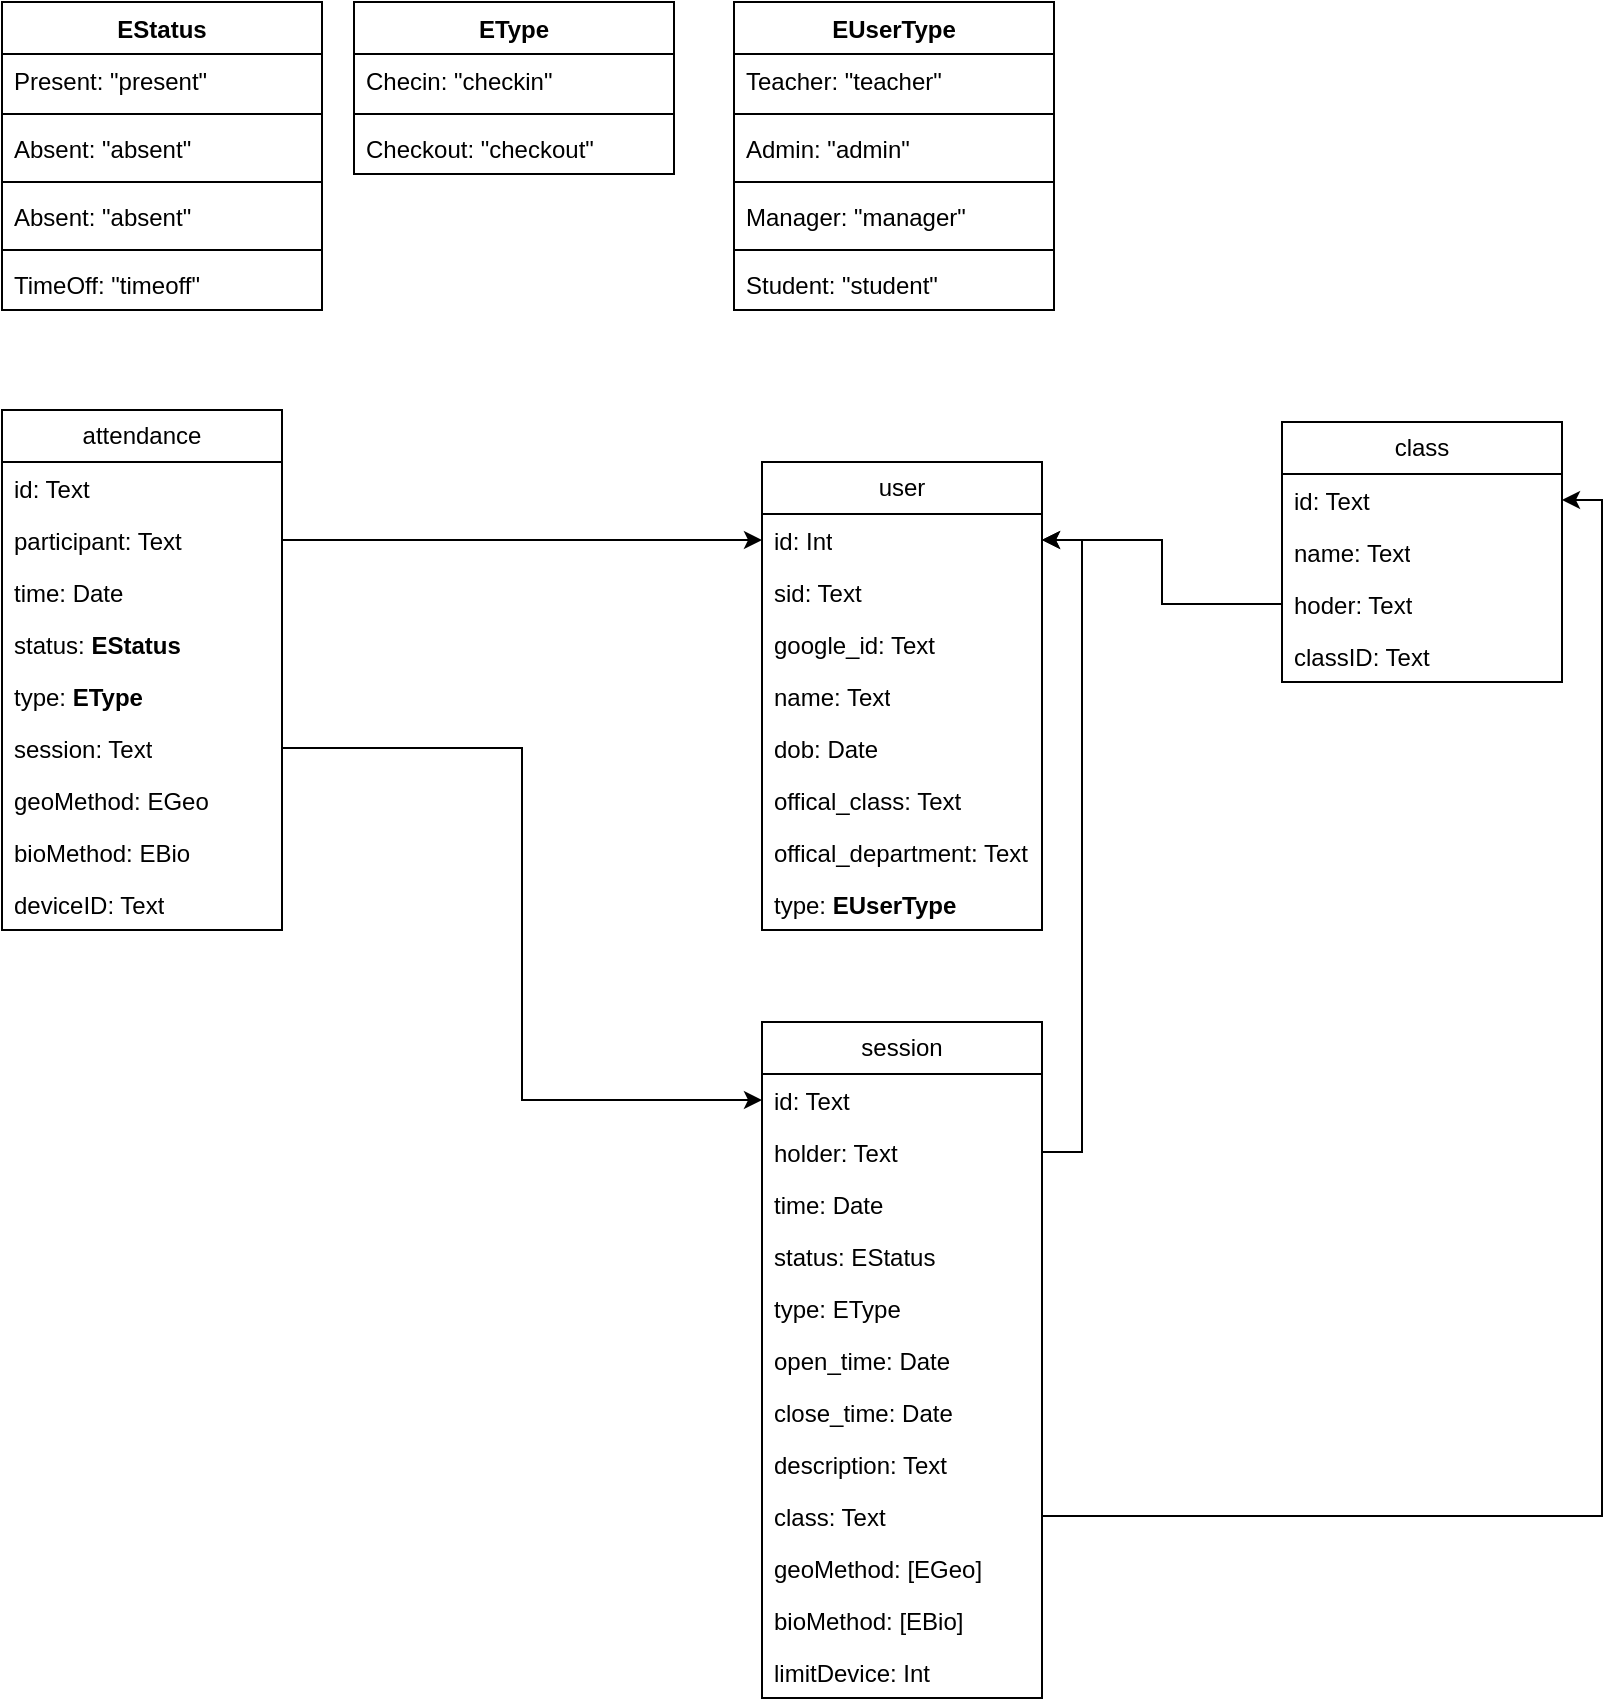 <mxfile version="24.7.6">
  <diagram name="Page-1" id="Y35_7NlFTCD7RoX85z8_">
    <mxGraphModel dx="3012" dy="2307" grid="1" gridSize="10" guides="1" tooltips="1" connect="1" arrows="1" fold="1" page="1" pageScale="1" pageWidth="827" pageHeight="1169" math="0" shadow="0">
      <root>
        <mxCell id="0" />
        <mxCell id="1" parent="0" />
        <mxCell id="Fs7boBJUG1m-u17vLAUs-5" value="user" style="swimlane;fontStyle=0;childLayout=stackLayout;horizontal=1;startSize=26;fillColor=none;horizontalStack=0;resizeParent=1;resizeParentMax=0;resizeLast=0;collapsible=1;marginBottom=0;whiteSpace=wrap;html=1;" vertex="1" parent="1">
          <mxGeometry x="80" y="70" width="140" height="234" as="geometry">
            <mxRectangle x="80" y="70" width="60" height="30" as="alternateBounds" />
          </mxGeometry>
        </mxCell>
        <mxCell id="Fs7boBJUG1m-u17vLAUs-6" value="id: Int" style="text;strokeColor=none;fillColor=none;align=left;verticalAlign=top;spacingLeft=4;spacingRight=4;overflow=hidden;rotatable=0;points=[[0,0.5],[1,0.5]];portConstraint=eastwest;whiteSpace=wrap;html=1;" vertex="1" parent="Fs7boBJUG1m-u17vLAUs-5">
          <mxGeometry y="26" width="140" height="26" as="geometry" />
        </mxCell>
        <mxCell id="Fs7boBJUG1m-u17vLAUs-9" value="sid: Text" style="text;strokeColor=none;fillColor=none;align=left;verticalAlign=top;spacingLeft=4;spacingRight=4;overflow=hidden;rotatable=0;points=[[0,0.5],[1,0.5]];portConstraint=eastwest;whiteSpace=wrap;html=1;" vertex="1" parent="Fs7boBJUG1m-u17vLAUs-5">
          <mxGeometry y="52" width="140" height="26" as="geometry" />
        </mxCell>
        <mxCell id="Fs7boBJUG1m-u17vLAUs-10" value="google_id: Text" style="text;strokeColor=none;fillColor=none;align=left;verticalAlign=top;spacingLeft=4;spacingRight=4;overflow=hidden;rotatable=0;points=[[0,0.5],[1,0.5]];portConstraint=eastwest;whiteSpace=wrap;html=1;" vertex="1" parent="Fs7boBJUG1m-u17vLAUs-5">
          <mxGeometry y="78" width="140" height="26" as="geometry" />
        </mxCell>
        <mxCell id="Fs7boBJUG1m-u17vLAUs-11" value="name: Text" style="text;strokeColor=none;fillColor=none;align=left;verticalAlign=top;spacingLeft=4;spacingRight=4;overflow=hidden;rotatable=0;points=[[0,0.5],[1,0.5]];portConstraint=eastwest;whiteSpace=wrap;html=1;" vertex="1" parent="Fs7boBJUG1m-u17vLAUs-5">
          <mxGeometry y="104" width="140" height="26" as="geometry" />
        </mxCell>
        <mxCell id="Fs7boBJUG1m-u17vLAUs-17" value="dob: Date" style="text;strokeColor=none;fillColor=none;align=left;verticalAlign=top;spacingLeft=4;spacingRight=4;overflow=hidden;rotatable=0;points=[[0,0.5],[1,0.5]];portConstraint=eastwest;whiteSpace=wrap;html=1;" vertex="1" parent="Fs7boBJUG1m-u17vLAUs-5">
          <mxGeometry y="130" width="140" height="26" as="geometry" />
        </mxCell>
        <mxCell id="Fs7boBJUG1m-u17vLAUs-18" value="offical_class: Text" style="text;strokeColor=none;fillColor=none;align=left;verticalAlign=top;spacingLeft=4;spacingRight=4;overflow=hidden;rotatable=0;points=[[0,0.5],[1,0.5]];portConstraint=eastwest;whiteSpace=wrap;html=1;" vertex="1" parent="Fs7boBJUG1m-u17vLAUs-5">
          <mxGeometry y="156" width="140" height="26" as="geometry" />
        </mxCell>
        <mxCell id="Fs7boBJUG1m-u17vLAUs-47" value="offical_department: Text" style="text;strokeColor=none;fillColor=none;align=left;verticalAlign=top;spacingLeft=4;spacingRight=4;overflow=hidden;rotatable=0;points=[[0,0.5],[1,0.5]];portConstraint=eastwest;whiteSpace=wrap;html=1;" vertex="1" parent="Fs7boBJUG1m-u17vLAUs-5">
          <mxGeometry y="182" width="140" height="26" as="geometry" />
        </mxCell>
        <mxCell id="Fs7boBJUG1m-u17vLAUs-48" value="type:&amp;nbsp;&lt;span style=&quot;font-weight: 700; text-align: center;&quot;&gt;EUserType&lt;/span&gt;" style="text;strokeColor=none;fillColor=none;align=left;verticalAlign=top;spacingLeft=4;spacingRight=4;overflow=hidden;rotatable=0;points=[[0,0.5],[1,0.5]];portConstraint=eastwest;whiteSpace=wrap;html=1;" vertex="1" parent="Fs7boBJUG1m-u17vLAUs-5">
          <mxGeometry y="208" width="140" height="26" as="geometry" />
        </mxCell>
        <mxCell id="Fs7boBJUG1m-u17vLAUs-19" value="attendance" style="swimlane;fontStyle=0;childLayout=stackLayout;horizontal=1;startSize=26;fillColor=none;horizontalStack=0;resizeParent=1;resizeParentMax=0;resizeLast=0;collapsible=1;marginBottom=0;whiteSpace=wrap;html=1;" vertex="1" parent="1">
          <mxGeometry x="-300" y="44" width="140" height="260" as="geometry" />
        </mxCell>
        <mxCell id="Fs7boBJUG1m-u17vLAUs-20" value="id: Text" style="text;strokeColor=none;fillColor=none;align=left;verticalAlign=top;spacingLeft=4;spacingRight=4;overflow=hidden;rotatable=0;points=[[0,0.5],[1,0.5]];portConstraint=eastwest;whiteSpace=wrap;html=1;" vertex="1" parent="Fs7boBJUG1m-u17vLAUs-19">
          <mxGeometry y="26" width="140" height="26" as="geometry" />
        </mxCell>
        <mxCell id="Fs7boBJUG1m-u17vLAUs-21" value="participant: Text" style="text;strokeColor=none;fillColor=none;align=left;verticalAlign=top;spacingLeft=4;spacingRight=4;overflow=hidden;rotatable=0;points=[[0,0.5],[1,0.5]];portConstraint=eastwest;whiteSpace=wrap;html=1;" vertex="1" parent="Fs7boBJUG1m-u17vLAUs-19">
          <mxGeometry y="52" width="140" height="26" as="geometry" />
        </mxCell>
        <mxCell id="Fs7boBJUG1m-u17vLAUs-22" value="time: Date" style="text;strokeColor=none;fillColor=none;align=left;verticalAlign=top;spacingLeft=4;spacingRight=4;overflow=hidden;rotatable=0;points=[[0,0.5],[1,0.5]];portConstraint=eastwest;whiteSpace=wrap;html=1;" vertex="1" parent="Fs7boBJUG1m-u17vLAUs-19">
          <mxGeometry y="78" width="140" height="26" as="geometry" />
        </mxCell>
        <mxCell id="Fs7boBJUG1m-u17vLAUs-24" value="status: &lt;b&gt;EStatus&lt;/b&gt;" style="text;strokeColor=none;fillColor=none;align=left;verticalAlign=top;spacingLeft=4;spacingRight=4;overflow=hidden;rotatable=0;points=[[0,0.5],[1,0.5]];portConstraint=eastwest;whiteSpace=wrap;html=1;" vertex="1" parent="Fs7boBJUG1m-u17vLAUs-19">
          <mxGeometry y="104" width="140" height="26" as="geometry" />
        </mxCell>
        <mxCell id="Fs7boBJUG1m-u17vLAUs-32" value="type: &lt;b&gt;EType&lt;/b&gt;" style="text;strokeColor=none;fillColor=none;align=left;verticalAlign=top;spacingLeft=4;spacingRight=4;overflow=hidden;rotatable=0;points=[[0,0.5],[1,0.5]];portConstraint=eastwest;whiteSpace=wrap;html=1;" vertex="1" parent="Fs7boBJUG1m-u17vLAUs-19">
          <mxGeometry y="130" width="140" height="26" as="geometry" />
        </mxCell>
        <mxCell id="Fs7boBJUG1m-u17vLAUs-39" value="session: Text" style="text;strokeColor=none;fillColor=none;align=left;verticalAlign=top;spacingLeft=4;spacingRight=4;overflow=hidden;rotatable=0;points=[[0,0.5],[1,0.5]];portConstraint=eastwest;whiteSpace=wrap;html=1;" vertex="1" parent="Fs7boBJUG1m-u17vLAUs-19">
          <mxGeometry y="156" width="140" height="26" as="geometry" />
        </mxCell>
        <mxCell id="Fs7boBJUG1m-u17vLAUs-74" value="geoMethod: EGeo" style="text;strokeColor=none;fillColor=none;align=left;verticalAlign=top;spacingLeft=4;spacingRight=4;overflow=hidden;rotatable=0;points=[[0,0.5],[1,0.5]];portConstraint=eastwest;whiteSpace=wrap;html=1;" vertex="1" parent="Fs7boBJUG1m-u17vLAUs-19">
          <mxGeometry y="182" width="140" height="26" as="geometry" />
        </mxCell>
        <mxCell id="Fs7boBJUG1m-u17vLAUs-75" value="bioMethod: EBio" style="text;strokeColor=none;fillColor=none;align=left;verticalAlign=top;spacingLeft=4;spacingRight=4;overflow=hidden;rotatable=0;points=[[0,0.5],[1,0.5]];portConstraint=eastwest;whiteSpace=wrap;html=1;" vertex="1" parent="Fs7boBJUG1m-u17vLAUs-19">
          <mxGeometry y="208" width="140" height="26" as="geometry" />
        </mxCell>
        <mxCell id="Fs7boBJUG1m-u17vLAUs-76" value="deviceID: Text" style="text;strokeColor=none;fillColor=none;align=left;verticalAlign=top;spacingLeft=4;spacingRight=4;overflow=hidden;rotatable=0;points=[[0,0.5],[1,0.5]];portConstraint=eastwest;whiteSpace=wrap;html=1;" vertex="1" parent="Fs7boBJUG1m-u17vLAUs-19">
          <mxGeometry y="234" width="140" height="26" as="geometry" />
        </mxCell>
        <mxCell id="Fs7boBJUG1m-u17vLAUs-23" style="edgeStyle=orthogonalEdgeStyle;rounded=0;orthogonalLoop=1;jettySize=auto;html=1;entryX=0;entryY=0.5;entryDx=0;entryDy=0;" edge="1" parent="1" source="Fs7boBJUG1m-u17vLAUs-21" target="Fs7boBJUG1m-u17vLAUs-6">
          <mxGeometry relative="1" as="geometry" />
        </mxCell>
        <mxCell id="Fs7boBJUG1m-u17vLAUs-25" value="EStatus" style="swimlane;fontStyle=1;align=center;verticalAlign=top;childLayout=stackLayout;horizontal=1;startSize=26;horizontalStack=0;resizeParent=1;resizeParentMax=0;resizeLast=0;collapsible=1;marginBottom=0;whiteSpace=wrap;html=1;" vertex="1" parent="1">
          <mxGeometry x="-300" y="-160" width="160" height="154" as="geometry" />
        </mxCell>
        <mxCell id="Fs7boBJUG1m-u17vLAUs-26" value="Present: &quot;present&quot;" style="text;strokeColor=none;fillColor=none;align=left;verticalAlign=top;spacingLeft=4;spacingRight=4;overflow=hidden;rotatable=0;points=[[0,0.5],[1,0.5]];portConstraint=eastwest;whiteSpace=wrap;html=1;" vertex="1" parent="Fs7boBJUG1m-u17vLAUs-25">
          <mxGeometry y="26" width="160" height="26" as="geometry" />
        </mxCell>
        <mxCell id="Fs7boBJUG1m-u17vLAUs-27" value="" style="line;strokeWidth=1;fillColor=none;align=left;verticalAlign=middle;spacingTop=-1;spacingLeft=3;spacingRight=3;rotatable=0;labelPosition=right;points=[];portConstraint=eastwest;strokeColor=inherit;" vertex="1" parent="Fs7boBJUG1m-u17vLAUs-25">
          <mxGeometry y="52" width="160" height="8" as="geometry" />
        </mxCell>
        <mxCell id="Fs7boBJUG1m-u17vLAUs-28" value="Absent: &quot;absent&quot;" style="text;strokeColor=none;fillColor=none;align=left;verticalAlign=top;spacingLeft=4;spacingRight=4;overflow=hidden;rotatable=0;points=[[0,0.5],[1,0.5]];portConstraint=eastwest;whiteSpace=wrap;html=1;" vertex="1" parent="Fs7boBJUG1m-u17vLAUs-25">
          <mxGeometry y="60" width="160" height="26" as="geometry" />
        </mxCell>
        <mxCell id="Fs7boBJUG1m-u17vLAUs-30" value="" style="line;strokeWidth=1;fillColor=none;align=left;verticalAlign=middle;spacingTop=-1;spacingLeft=3;spacingRight=3;rotatable=0;labelPosition=right;points=[];portConstraint=eastwest;strokeColor=inherit;" vertex="1" parent="Fs7boBJUG1m-u17vLAUs-25">
          <mxGeometry y="86" width="160" height="8" as="geometry" />
        </mxCell>
        <mxCell id="Fs7boBJUG1m-u17vLAUs-31" value="Absent: &quot;absent&quot;" style="text;strokeColor=none;fillColor=none;align=left;verticalAlign=top;spacingLeft=4;spacingRight=4;overflow=hidden;rotatable=0;points=[[0,0.5],[1,0.5]];portConstraint=eastwest;whiteSpace=wrap;html=1;" vertex="1" parent="Fs7boBJUG1m-u17vLAUs-25">
          <mxGeometry y="94" width="160" height="26" as="geometry" />
        </mxCell>
        <mxCell id="Fs7boBJUG1m-u17vLAUs-58" value="" style="line;strokeWidth=1;fillColor=none;align=left;verticalAlign=middle;spacingTop=-1;spacingLeft=3;spacingRight=3;rotatable=0;labelPosition=right;points=[];portConstraint=eastwest;strokeColor=inherit;" vertex="1" parent="Fs7boBJUG1m-u17vLAUs-25">
          <mxGeometry y="120" width="160" height="8" as="geometry" />
        </mxCell>
        <mxCell id="Fs7boBJUG1m-u17vLAUs-38" value="TimeOff: &quot;timeoff&quot;" style="text;strokeColor=none;fillColor=none;align=left;verticalAlign=top;spacingLeft=4;spacingRight=4;overflow=hidden;rotatable=0;points=[[0,0.5],[1,0.5]];portConstraint=eastwest;whiteSpace=wrap;html=1;" vertex="1" parent="Fs7boBJUG1m-u17vLAUs-25">
          <mxGeometry y="128" width="160" height="26" as="geometry" />
        </mxCell>
        <mxCell id="Fs7boBJUG1m-u17vLAUs-33" value="EType" style="swimlane;fontStyle=1;align=center;verticalAlign=top;childLayout=stackLayout;horizontal=1;startSize=26;horizontalStack=0;resizeParent=1;resizeParentMax=0;resizeLast=0;collapsible=1;marginBottom=0;whiteSpace=wrap;html=1;" vertex="1" parent="1">
          <mxGeometry x="-124" y="-160" width="160" height="86" as="geometry" />
        </mxCell>
        <mxCell id="Fs7boBJUG1m-u17vLAUs-34" value="Checin: &quot;checkin&quot;" style="text;strokeColor=none;fillColor=none;align=left;verticalAlign=top;spacingLeft=4;spacingRight=4;overflow=hidden;rotatable=0;points=[[0,0.5],[1,0.5]];portConstraint=eastwest;whiteSpace=wrap;html=1;" vertex="1" parent="Fs7boBJUG1m-u17vLAUs-33">
          <mxGeometry y="26" width="160" height="26" as="geometry" />
        </mxCell>
        <mxCell id="Fs7boBJUG1m-u17vLAUs-35" value="" style="line;strokeWidth=1;fillColor=none;align=left;verticalAlign=middle;spacingTop=-1;spacingLeft=3;spacingRight=3;rotatable=0;labelPosition=right;points=[];portConstraint=eastwest;strokeColor=inherit;" vertex="1" parent="Fs7boBJUG1m-u17vLAUs-33">
          <mxGeometry y="52" width="160" height="8" as="geometry" />
        </mxCell>
        <mxCell id="Fs7boBJUG1m-u17vLAUs-36" value="Checkout: &quot;checkout&quot;" style="text;strokeColor=none;fillColor=none;align=left;verticalAlign=top;spacingLeft=4;spacingRight=4;overflow=hidden;rotatable=0;points=[[0,0.5],[1,0.5]];portConstraint=eastwest;whiteSpace=wrap;html=1;" vertex="1" parent="Fs7boBJUG1m-u17vLAUs-33">
          <mxGeometry y="60" width="160" height="26" as="geometry" />
        </mxCell>
        <mxCell id="Fs7boBJUG1m-u17vLAUs-40" value="session" style="swimlane;fontStyle=0;childLayout=stackLayout;horizontal=1;startSize=26;fillColor=none;horizontalStack=0;resizeParent=1;resizeParentMax=0;resizeLast=0;collapsible=1;marginBottom=0;whiteSpace=wrap;html=1;" vertex="1" parent="1">
          <mxGeometry x="80" y="350" width="140" height="338" as="geometry" />
        </mxCell>
        <mxCell id="Fs7boBJUG1m-u17vLAUs-41" value="id: Text" style="text;strokeColor=none;fillColor=none;align=left;verticalAlign=top;spacingLeft=4;spacingRight=4;overflow=hidden;rotatable=0;points=[[0,0.5],[1,0.5]];portConstraint=eastwest;whiteSpace=wrap;html=1;" vertex="1" parent="Fs7boBJUG1m-u17vLAUs-40">
          <mxGeometry y="26" width="140" height="26" as="geometry" />
        </mxCell>
        <mxCell id="Fs7boBJUG1m-u17vLAUs-42" value="holder: Text" style="text;strokeColor=none;fillColor=none;align=left;verticalAlign=top;spacingLeft=4;spacingRight=4;overflow=hidden;rotatable=0;points=[[0,0.5],[1,0.5]];portConstraint=eastwest;whiteSpace=wrap;html=1;" vertex="1" parent="Fs7boBJUG1m-u17vLAUs-40">
          <mxGeometry y="52" width="140" height="26" as="geometry" />
        </mxCell>
        <mxCell id="Fs7boBJUG1m-u17vLAUs-43" value="time: Date" style="text;strokeColor=none;fillColor=none;align=left;verticalAlign=top;spacingLeft=4;spacingRight=4;overflow=hidden;rotatable=0;points=[[0,0.5],[1,0.5]];portConstraint=eastwest;whiteSpace=wrap;html=1;" vertex="1" parent="Fs7boBJUG1m-u17vLAUs-40">
          <mxGeometry y="78" width="140" height="26" as="geometry" />
        </mxCell>
        <mxCell id="Fs7boBJUG1m-u17vLAUs-44" value="status: EStatus" style="text;strokeColor=none;fillColor=none;align=left;verticalAlign=top;spacingLeft=4;spacingRight=4;overflow=hidden;rotatable=0;points=[[0,0.5],[1,0.5]];portConstraint=eastwest;whiteSpace=wrap;html=1;" vertex="1" parent="Fs7boBJUG1m-u17vLAUs-40">
          <mxGeometry y="104" width="140" height="26" as="geometry" />
        </mxCell>
        <mxCell id="Fs7boBJUG1m-u17vLAUs-45" value="type: EType" style="text;strokeColor=none;fillColor=none;align=left;verticalAlign=top;spacingLeft=4;spacingRight=4;overflow=hidden;rotatable=0;points=[[0,0.5],[1,0.5]];portConstraint=eastwest;whiteSpace=wrap;html=1;" vertex="1" parent="Fs7boBJUG1m-u17vLAUs-40">
          <mxGeometry y="130" width="140" height="26" as="geometry" />
        </mxCell>
        <mxCell id="Fs7boBJUG1m-u17vLAUs-46" value="open_time: Date" style="text;strokeColor=none;fillColor=none;align=left;verticalAlign=top;spacingLeft=4;spacingRight=4;overflow=hidden;rotatable=0;points=[[0,0.5],[1,0.5]];portConstraint=eastwest;whiteSpace=wrap;html=1;" vertex="1" parent="Fs7boBJUG1m-u17vLAUs-40">
          <mxGeometry y="156" width="140" height="26" as="geometry" />
        </mxCell>
        <mxCell id="Fs7boBJUG1m-u17vLAUs-59" value="close_time: Date" style="text;strokeColor=none;fillColor=none;align=left;verticalAlign=top;spacingLeft=4;spacingRight=4;overflow=hidden;rotatable=0;points=[[0,0.5],[1,0.5]];portConstraint=eastwest;whiteSpace=wrap;html=1;" vertex="1" parent="Fs7boBJUG1m-u17vLAUs-40">
          <mxGeometry y="182" width="140" height="26" as="geometry" />
        </mxCell>
        <mxCell id="Fs7boBJUG1m-u17vLAUs-68" value="description: Text" style="text;strokeColor=none;fillColor=none;align=left;verticalAlign=top;spacingLeft=4;spacingRight=4;overflow=hidden;rotatable=0;points=[[0,0.5],[1,0.5]];portConstraint=eastwest;whiteSpace=wrap;html=1;" vertex="1" parent="Fs7boBJUG1m-u17vLAUs-40">
          <mxGeometry y="208" width="140" height="26" as="geometry" />
        </mxCell>
        <mxCell id="Fs7boBJUG1m-u17vLAUs-71" value="class: Text" style="text;strokeColor=none;fillColor=none;align=left;verticalAlign=top;spacingLeft=4;spacingRight=4;overflow=hidden;rotatable=0;points=[[0,0.5],[1,0.5]];portConstraint=eastwest;whiteSpace=wrap;html=1;" vertex="1" parent="Fs7boBJUG1m-u17vLAUs-40">
          <mxGeometry y="234" width="140" height="26" as="geometry" />
        </mxCell>
        <mxCell id="Fs7boBJUG1m-u17vLAUs-77" value="geoMethod: [EGeo]" style="text;strokeColor=none;fillColor=none;align=left;verticalAlign=top;spacingLeft=4;spacingRight=4;overflow=hidden;rotatable=0;points=[[0,0.5],[1,0.5]];portConstraint=eastwest;whiteSpace=wrap;html=1;" vertex="1" parent="Fs7boBJUG1m-u17vLAUs-40">
          <mxGeometry y="260" width="140" height="26" as="geometry" />
        </mxCell>
        <mxCell id="Fs7boBJUG1m-u17vLAUs-78" value="bioMethod: [EBio]" style="text;strokeColor=none;fillColor=none;align=left;verticalAlign=top;spacingLeft=4;spacingRight=4;overflow=hidden;rotatable=0;points=[[0,0.5],[1,0.5]];portConstraint=eastwest;whiteSpace=wrap;html=1;" vertex="1" parent="Fs7boBJUG1m-u17vLAUs-40">
          <mxGeometry y="286" width="140" height="26" as="geometry" />
        </mxCell>
        <mxCell id="Fs7boBJUG1m-u17vLAUs-79" value="limitDevice: Int" style="text;strokeColor=none;fillColor=none;align=left;verticalAlign=top;spacingLeft=4;spacingRight=4;overflow=hidden;rotatable=0;points=[[0,0.5],[1,0.5]];portConstraint=eastwest;whiteSpace=wrap;html=1;" vertex="1" parent="Fs7boBJUG1m-u17vLAUs-40">
          <mxGeometry y="312" width="140" height="26" as="geometry" />
        </mxCell>
        <mxCell id="Fs7boBJUG1m-u17vLAUs-49" value="EUserType" style="swimlane;fontStyle=1;align=center;verticalAlign=top;childLayout=stackLayout;horizontal=1;startSize=26;horizontalStack=0;resizeParent=1;resizeParentMax=0;resizeLast=0;collapsible=1;marginBottom=0;whiteSpace=wrap;html=1;" vertex="1" parent="1">
          <mxGeometry x="66" y="-160" width="160" height="154" as="geometry" />
        </mxCell>
        <mxCell id="Fs7boBJUG1m-u17vLAUs-50" value="Teacher: &quot;teacher&quot;" style="text;strokeColor=none;fillColor=none;align=left;verticalAlign=top;spacingLeft=4;spacingRight=4;overflow=hidden;rotatable=0;points=[[0,0.5],[1,0.5]];portConstraint=eastwest;whiteSpace=wrap;html=1;" vertex="1" parent="Fs7boBJUG1m-u17vLAUs-49">
          <mxGeometry y="26" width="160" height="26" as="geometry" />
        </mxCell>
        <mxCell id="Fs7boBJUG1m-u17vLAUs-51" value="" style="line;strokeWidth=1;fillColor=none;align=left;verticalAlign=middle;spacingTop=-1;spacingLeft=3;spacingRight=3;rotatable=0;labelPosition=right;points=[];portConstraint=eastwest;strokeColor=inherit;" vertex="1" parent="Fs7boBJUG1m-u17vLAUs-49">
          <mxGeometry y="52" width="160" height="8" as="geometry" />
        </mxCell>
        <mxCell id="Fs7boBJUG1m-u17vLAUs-52" value="Admin: &quot;admin&quot;" style="text;strokeColor=none;fillColor=none;align=left;verticalAlign=top;spacingLeft=4;spacingRight=4;overflow=hidden;rotatable=0;points=[[0,0.5],[1,0.5]];portConstraint=eastwest;whiteSpace=wrap;html=1;" vertex="1" parent="Fs7boBJUG1m-u17vLAUs-49">
          <mxGeometry y="60" width="160" height="26" as="geometry" />
        </mxCell>
        <mxCell id="Fs7boBJUG1m-u17vLAUs-53" value="" style="line;strokeWidth=1;fillColor=none;align=left;verticalAlign=middle;spacingTop=-1;spacingLeft=3;spacingRight=3;rotatable=0;labelPosition=right;points=[];portConstraint=eastwest;strokeColor=inherit;" vertex="1" parent="Fs7boBJUG1m-u17vLAUs-49">
          <mxGeometry y="86" width="160" height="8" as="geometry" />
        </mxCell>
        <mxCell id="Fs7boBJUG1m-u17vLAUs-54" value="Manager: &quot;manager&quot;" style="text;strokeColor=none;fillColor=none;align=left;verticalAlign=top;spacingLeft=4;spacingRight=4;overflow=hidden;rotatable=0;points=[[0,0.5],[1,0.5]];portConstraint=eastwest;whiteSpace=wrap;html=1;" vertex="1" parent="Fs7boBJUG1m-u17vLAUs-49">
          <mxGeometry y="94" width="160" height="26" as="geometry" />
        </mxCell>
        <mxCell id="Fs7boBJUG1m-u17vLAUs-55" value="" style="line;strokeWidth=1;fillColor=none;align=left;verticalAlign=middle;spacingTop=-1;spacingLeft=3;spacingRight=3;rotatable=0;labelPosition=right;points=[];portConstraint=eastwest;strokeColor=inherit;" vertex="1" parent="Fs7boBJUG1m-u17vLAUs-49">
          <mxGeometry y="120" width="160" height="8" as="geometry" />
        </mxCell>
        <mxCell id="Fs7boBJUG1m-u17vLAUs-56" value="Student: &quot;student&quot;" style="text;strokeColor=none;fillColor=none;align=left;verticalAlign=top;spacingLeft=4;spacingRight=4;overflow=hidden;rotatable=0;points=[[0,0.5],[1,0.5]];portConstraint=eastwest;whiteSpace=wrap;html=1;" vertex="1" parent="Fs7boBJUG1m-u17vLAUs-49">
          <mxGeometry y="128" width="160" height="26" as="geometry" />
        </mxCell>
        <mxCell id="Fs7boBJUG1m-u17vLAUs-57" style="edgeStyle=orthogonalEdgeStyle;rounded=0;orthogonalLoop=1;jettySize=auto;html=1;entryX=1;entryY=0.5;entryDx=0;entryDy=0;exitX=1;exitY=0.5;exitDx=0;exitDy=0;" edge="1" parent="1" source="Fs7boBJUG1m-u17vLAUs-42" target="Fs7boBJUG1m-u17vLAUs-6">
          <mxGeometry relative="1" as="geometry" />
        </mxCell>
        <mxCell id="Fs7boBJUG1m-u17vLAUs-60" value="class" style="swimlane;fontStyle=0;childLayout=stackLayout;horizontal=1;startSize=26;fillColor=none;horizontalStack=0;resizeParent=1;resizeParentMax=0;resizeLast=0;collapsible=1;marginBottom=0;whiteSpace=wrap;html=1;" vertex="1" parent="1">
          <mxGeometry x="340" y="50" width="140" height="130" as="geometry" />
        </mxCell>
        <mxCell id="Fs7boBJUG1m-u17vLAUs-61" value="id: Text" style="text;strokeColor=none;fillColor=none;align=left;verticalAlign=top;spacingLeft=4;spacingRight=4;overflow=hidden;rotatable=0;points=[[0,0.5],[1,0.5]];portConstraint=eastwest;whiteSpace=wrap;html=1;" vertex="1" parent="Fs7boBJUG1m-u17vLAUs-60">
          <mxGeometry y="26" width="140" height="26" as="geometry" />
        </mxCell>
        <mxCell id="Fs7boBJUG1m-u17vLAUs-62" value="name: Text" style="text;strokeColor=none;fillColor=none;align=left;verticalAlign=top;spacingLeft=4;spacingRight=4;overflow=hidden;rotatable=0;points=[[0,0.5],[1,0.5]];portConstraint=eastwest;whiteSpace=wrap;html=1;" vertex="1" parent="Fs7boBJUG1m-u17vLAUs-60">
          <mxGeometry y="52" width="140" height="26" as="geometry" />
        </mxCell>
        <mxCell id="Fs7boBJUG1m-u17vLAUs-63" value="hoder: Text" style="text;strokeColor=none;fillColor=none;align=left;verticalAlign=top;spacingLeft=4;spacingRight=4;overflow=hidden;rotatable=0;points=[[0,0.5],[1,0.5]];portConstraint=eastwest;whiteSpace=wrap;html=1;" vertex="1" parent="Fs7boBJUG1m-u17vLAUs-60">
          <mxGeometry y="78" width="140" height="26" as="geometry" />
        </mxCell>
        <mxCell id="Fs7boBJUG1m-u17vLAUs-73" value="classID: Text" style="text;strokeColor=none;fillColor=none;align=left;verticalAlign=top;spacingLeft=4;spacingRight=4;overflow=hidden;rotatable=0;points=[[0,0.5],[1,0.5]];portConstraint=eastwest;whiteSpace=wrap;html=1;" vertex="1" parent="Fs7boBJUG1m-u17vLAUs-60">
          <mxGeometry y="104" width="140" height="26" as="geometry" />
        </mxCell>
        <mxCell id="Fs7boBJUG1m-u17vLAUs-69" style="edgeStyle=orthogonalEdgeStyle;rounded=0;orthogonalLoop=1;jettySize=auto;html=1;entryX=1;entryY=0.5;entryDx=0;entryDy=0;" edge="1" parent="1" source="Fs7boBJUG1m-u17vLAUs-63" target="Fs7boBJUG1m-u17vLAUs-6">
          <mxGeometry relative="1" as="geometry" />
        </mxCell>
        <mxCell id="Fs7boBJUG1m-u17vLAUs-70" style="edgeStyle=orthogonalEdgeStyle;rounded=0;orthogonalLoop=1;jettySize=auto;html=1;entryX=0;entryY=0.5;entryDx=0;entryDy=0;" edge="1" parent="1" source="Fs7boBJUG1m-u17vLAUs-39" target="Fs7boBJUG1m-u17vLAUs-41">
          <mxGeometry relative="1" as="geometry" />
        </mxCell>
        <mxCell id="Fs7boBJUG1m-u17vLAUs-72" style="edgeStyle=orthogonalEdgeStyle;rounded=0;orthogonalLoop=1;jettySize=auto;html=1;entryX=1;entryY=0.5;entryDx=0;entryDy=0;" edge="1" parent="1" source="Fs7boBJUG1m-u17vLAUs-71" target="Fs7boBJUG1m-u17vLAUs-61">
          <mxGeometry relative="1" as="geometry" />
        </mxCell>
      </root>
    </mxGraphModel>
  </diagram>
</mxfile>
